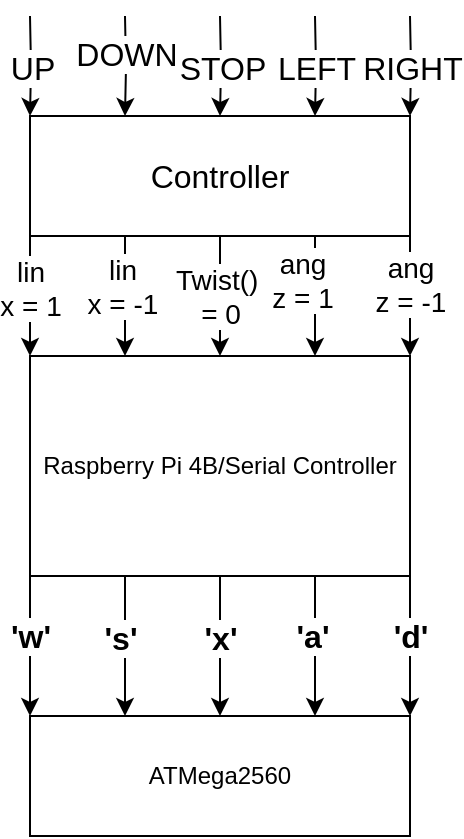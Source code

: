 <mxfile version="17.2.4" type="device"><diagram id="kyU46kTmC3kHIvg_2gA3" name="Page-1"><mxGraphModel dx="1350" dy="878" grid="1" gridSize="10" guides="1" tooltips="1" connect="1" arrows="1" fold="1" page="1" pageScale="1" pageWidth="1100" pageHeight="850" math="0" shadow="0"><root><mxCell id="0"/><mxCell id="1" parent="0"/><mxCell id="F0xjhm_zZBRBn-xwGtNe-35" style="edgeStyle=orthogonalEdgeStyle;rounded=0;orthogonalLoop=1;jettySize=auto;html=1;exitX=1;exitY=0.5;exitDx=0;exitDy=0;entryX=0.5;entryY=0;entryDx=0;entryDy=0;fontSize=14;" edge="1" parent="1" source="F0xjhm_zZBRBn-xwGtNe-1" target="F0xjhm_zZBRBn-xwGtNe-2"><mxGeometry relative="1" as="geometry"/></mxCell><mxCell id="F0xjhm_zZBRBn-xwGtNe-37" value="&lt;font style=&quot;font-size: 16px&quot;&gt;&lt;b&gt;'x'&lt;/b&gt;&lt;/font&gt;" style="edgeLabel;html=1;align=center;verticalAlign=middle;resizable=0;points=[];fontSize=14;" vertex="1" connectable="0" parent="F0xjhm_zZBRBn-xwGtNe-35"><mxGeometry x="0.271" y="1" relative="1" as="geometry"><mxPoint x="-1" y="-14" as="offset"/></mxGeometry></mxCell><mxCell id="F0xjhm_zZBRBn-xwGtNe-1" value="Raspberry Pi 4B/Serial Controller" style="rounded=0;whiteSpace=wrap;html=1;direction=south;" vertex="1" parent="1"><mxGeometry x="470" y="270" width="190" height="110" as="geometry"/></mxCell><mxCell id="F0xjhm_zZBRBn-xwGtNe-2" value="ATMega2560" style="rounded=0;whiteSpace=wrap;html=1;" vertex="1" parent="1"><mxGeometry x="470" y="450" width="190" height="60" as="geometry"/></mxCell><mxCell id="F0xjhm_zZBRBn-xwGtNe-3" value="" style="endArrow=classic;html=1;rounded=0;exitX=1;exitY=0;exitDx=0;exitDy=0;entryX=1;entryY=0;entryDx=0;entryDy=0;" edge="1" parent="1" source="F0xjhm_zZBRBn-xwGtNe-1" target="F0xjhm_zZBRBn-xwGtNe-2"><mxGeometry width="50" height="50" relative="1" as="geometry"><mxPoint x="390" y="620" as="sourcePoint"/><mxPoint x="570" y="530" as="targetPoint"/></mxGeometry></mxCell><mxCell id="F0xjhm_zZBRBn-xwGtNe-12" value="'d'" style="edgeLabel;html=1;align=center;verticalAlign=middle;resizable=0;points=[];fontSize=16;fontStyle=1" vertex="1" connectable="0" parent="F0xjhm_zZBRBn-xwGtNe-3"><mxGeometry x="-0.751" y="3" relative="1" as="geometry"><mxPoint x="-3" y="21" as="offset"/></mxGeometry></mxCell><mxCell id="F0xjhm_zZBRBn-xwGtNe-6" value="" style="endArrow=classic;html=1;rounded=0;entryX=0.75;entryY=0;entryDx=0;entryDy=0;exitX=1;exitY=0.25;exitDx=0;exitDy=0;" edge="1" parent="1" source="F0xjhm_zZBRBn-xwGtNe-1" target="F0xjhm_zZBRBn-xwGtNe-2"><mxGeometry width="50" height="50" relative="1" as="geometry"><mxPoint x="390" y="620" as="sourcePoint"/><mxPoint x="570" y="530" as="targetPoint"/></mxGeometry></mxCell><mxCell id="F0xjhm_zZBRBn-xwGtNe-11" value="'a'" style="edgeLabel;html=1;align=center;verticalAlign=middle;resizable=0;points=[];fontSize=16;fontStyle=1" vertex="1" connectable="0" parent="F0xjhm_zZBRBn-xwGtNe-6"><mxGeometry x="-0.566" y="-4" relative="1" as="geometry"><mxPoint x="2" y="15" as="offset"/></mxGeometry></mxCell><mxCell id="F0xjhm_zZBRBn-xwGtNe-7" value="" style="endArrow=classic;html=1;rounded=0;entryX=0.25;entryY=0;entryDx=0;entryDy=0;exitX=1;exitY=0.75;exitDx=0;exitDy=0;" edge="1" parent="1" source="F0xjhm_zZBRBn-xwGtNe-1" target="F0xjhm_zZBRBn-xwGtNe-2"><mxGeometry width="50" height="50" relative="1" as="geometry"><mxPoint x="480" y="590" as="sourcePoint"/><mxPoint x="570" y="530" as="targetPoint"/></mxGeometry></mxCell><mxCell id="F0xjhm_zZBRBn-xwGtNe-10" value="'s'" style="edgeLabel;html=1;align=center;verticalAlign=middle;resizable=0;points=[];fontSize=16;fontStyle=1" vertex="1" connectable="0" parent="F0xjhm_zZBRBn-xwGtNe-7"><mxGeometry x="-0.529" y="-1" relative="1" as="geometry"><mxPoint x="-2" y="14" as="offset"/></mxGeometry></mxCell><mxCell id="F0xjhm_zZBRBn-xwGtNe-8" value="" style="endArrow=classic;html=1;rounded=0;exitX=1;exitY=1;exitDx=0;exitDy=0;entryX=0;entryY=0;entryDx=0;entryDy=0;" edge="1" parent="1" source="F0xjhm_zZBRBn-xwGtNe-1" target="F0xjhm_zZBRBn-xwGtNe-2"><mxGeometry width="50" height="50" relative="1" as="geometry"><mxPoint x="30" y="640" as="sourcePoint"/><mxPoint x="570" y="530" as="targetPoint"/></mxGeometry></mxCell><mxCell id="F0xjhm_zZBRBn-xwGtNe-9" value="&lt;span style=&quot;font-size: 16px&quot;&gt;'w'&lt;/span&gt;" style="edgeLabel;html=1;align=center;verticalAlign=middle;resizable=0;points=[];fontStyle=1" vertex="1" connectable="0" parent="F0xjhm_zZBRBn-xwGtNe-8"><mxGeometry x="-0.238" y="2" relative="1" as="geometry"><mxPoint x="-2" y="3" as="offset"/></mxGeometry></mxCell><mxCell id="F0xjhm_zZBRBn-xwGtNe-34" value="Twist()&amp;nbsp;&lt;br&gt;= 0" style="edgeStyle=orthogonalEdgeStyle;rounded=0;orthogonalLoop=1;jettySize=auto;html=1;exitX=0.5;exitY=1;exitDx=0;exitDy=0;entryX=0;entryY=0.5;entryDx=0;entryDy=0;fontSize=14;" edge="1" parent="1" source="F0xjhm_zZBRBn-xwGtNe-16" target="F0xjhm_zZBRBn-xwGtNe-1"><mxGeometry relative="1" as="geometry"><mxPoint as="offset"/></mxGeometry></mxCell><mxCell id="F0xjhm_zZBRBn-xwGtNe-16" value="Controller" style="rounded=0;whiteSpace=wrap;html=1;fontSize=16;" vertex="1" parent="1"><mxGeometry x="470" y="150" width="190" height="60" as="geometry"/></mxCell><mxCell id="F0xjhm_zZBRBn-xwGtNe-19" value="" style="endArrow=classic;html=1;rounded=0;fontSize=16;exitX=0;exitY=1;exitDx=0;exitDy=0;entryX=0;entryY=1;entryDx=0;entryDy=0;exitPerimeter=0;" edge="1" parent="1" source="F0xjhm_zZBRBn-xwGtNe-16" target="F0xjhm_zZBRBn-xwGtNe-1"><mxGeometry width="50" height="50" relative="1" as="geometry"><mxPoint x="370" y="110" as="sourcePoint"/><mxPoint x="550" y="260" as="targetPoint"/></mxGeometry></mxCell><mxCell id="F0xjhm_zZBRBn-xwGtNe-23" value="&lt;font style=&quot;font-size: 14px&quot;&gt;lin&lt;br style=&quot;font-size: 14px&quot;&gt;x = 1&lt;/font&gt;" style="edgeLabel;html=1;align=center;verticalAlign=middle;resizable=0;points=[];fontSize=14;" vertex="1" connectable="0" parent="F0xjhm_zZBRBn-xwGtNe-19"><mxGeometry x="-0.424" y="-1" relative="1" as="geometry"><mxPoint x="1" y="8" as="offset"/></mxGeometry></mxCell><mxCell id="F0xjhm_zZBRBn-xwGtNe-20" value="" style="endArrow=classic;html=1;rounded=0;fontSize=16;entryX=0;entryY=0.75;entryDx=0;entryDy=0;exitX=0.25;exitY=1;exitDx=0;exitDy=0;" edge="1" parent="1" source="F0xjhm_zZBRBn-xwGtNe-16" target="F0xjhm_zZBRBn-xwGtNe-1"><mxGeometry width="50" height="50" relative="1" as="geometry"><mxPoint x="530" y="140" as="sourcePoint"/><mxPoint x="550" y="260" as="targetPoint"/></mxGeometry></mxCell><mxCell id="F0xjhm_zZBRBn-xwGtNe-24" value="lin&lt;br style=&quot;font-size: 14px&quot;&gt;x = -1" style="edgeLabel;html=1;align=center;verticalAlign=middle;resizable=0;points=[];fontSize=14;" vertex="1" connectable="0" parent="F0xjhm_zZBRBn-xwGtNe-20"><mxGeometry x="-0.569" y="4" relative="1" as="geometry"><mxPoint x="-6" y="12" as="offset"/></mxGeometry></mxCell><mxCell id="F0xjhm_zZBRBn-xwGtNe-21" value="" style="endArrow=classic;html=1;rounded=0;fontSize=16;exitX=0.75;exitY=1;exitDx=0;exitDy=0;anchorPointDirection=1;entryX=0;entryY=0.25;entryDx=0;entryDy=0;" edge="1" parent="1" source="F0xjhm_zZBRBn-xwGtNe-16" target="F0xjhm_zZBRBn-xwGtNe-1"><mxGeometry width="50" height="50" relative="1" as="geometry"><mxPoint x="650" y="170" as="sourcePoint"/><mxPoint x="600" y="300" as="targetPoint"/></mxGeometry></mxCell><mxCell id="F0xjhm_zZBRBn-xwGtNe-25" value="ang&lt;br style=&quot;font-size: 14px&quot;&gt;z = 1" style="edgeLabel;html=1;align=center;verticalAlign=middle;resizable=0;points=[];fontSize=14;" vertex="1" connectable="0" parent="F0xjhm_zZBRBn-xwGtNe-21"><mxGeometry x="-0.38" y="2" relative="1" as="geometry"><mxPoint x="-9" y="3" as="offset"/></mxGeometry></mxCell><mxCell id="F0xjhm_zZBRBn-xwGtNe-22" value="" style="endArrow=classic;html=1;rounded=0;fontSize=16;exitX=1;exitY=1;exitDx=0;exitDy=0;entryX=0;entryY=0;entryDx=0;entryDy=0;" edge="1" parent="1" source="F0xjhm_zZBRBn-xwGtNe-16" target="F0xjhm_zZBRBn-xwGtNe-1"><mxGeometry width="50" height="50" relative="1" as="geometry"><mxPoint x="660" y="180" as="sourcePoint"/><mxPoint x="550" y="260" as="targetPoint"/></mxGeometry></mxCell><mxCell id="F0xjhm_zZBRBn-xwGtNe-26" value="ang&lt;br style=&quot;font-size: 14px&quot;&gt;z = -1" style="edgeLabel;html=1;align=center;verticalAlign=middle;resizable=0;points=[];fontSize=14;" vertex="1" connectable="0" parent="F0xjhm_zZBRBn-xwGtNe-22"><mxGeometry x="-0.529" y="2" relative="1" as="geometry"><mxPoint x="-2" y="10" as="offset"/></mxGeometry></mxCell><mxCell id="F0xjhm_zZBRBn-xwGtNe-29" value="UP" style="edgeStyle=orthogonalEdgeStyle;rounded=0;orthogonalLoop=1;jettySize=auto;html=1;exitX=0;exitY=1;exitDx=0;exitDy=0;entryX=0;entryY=0;entryDx=0;entryDy=0;fontSize=16;" edge="1" parent="1" target="F0xjhm_zZBRBn-xwGtNe-16"><mxGeometry relative="1" as="geometry"><mxPoint x="470" y="100" as="sourcePoint"/></mxGeometry></mxCell><mxCell id="F0xjhm_zZBRBn-xwGtNe-30" value="DOWN" style="edgeStyle=orthogonalEdgeStyle;rounded=0;orthogonalLoop=1;jettySize=auto;html=1;exitX=0.25;exitY=1;exitDx=0;exitDy=0;entryX=0.25;entryY=0;entryDx=0;entryDy=0;fontSize=16;" edge="1" parent="1" target="F0xjhm_zZBRBn-xwGtNe-16"><mxGeometry y="-7" relative="1" as="geometry"><mxPoint x="517.5" y="100" as="sourcePoint"/><mxPoint as="offset"/></mxGeometry></mxCell><mxCell id="F0xjhm_zZBRBn-xwGtNe-31" value="STOP" style="edgeStyle=orthogonalEdgeStyle;rounded=0;orthogonalLoop=1;jettySize=auto;html=1;exitX=0.5;exitY=1;exitDx=0;exitDy=0;entryX=0.5;entryY=0;entryDx=0;entryDy=0;fontSize=16;" edge="1" parent="1" target="F0xjhm_zZBRBn-xwGtNe-16"><mxGeometry relative="1" as="geometry"><mxPoint x="565" y="100" as="sourcePoint"/></mxGeometry></mxCell><mxCell id="F0xjhm_zZBRBn-xwGtNe-32" value="LEFT" style="edgeStyle=orthogonalEdgeStyle;rounded=0;orthogonalLoop=1;jettySize=auto;html=1;exitX=0.75;exitY=1;exitDx=0;exitDy=0;entryX=0.75;entryY=0;entryDx=0;entryDy=0;fontSize=16;" edge="1" parent="1" target="F0xjhm_zZBRBn-xwGtNe-16"><mxGeometry relative="1" as="geometry"><mxPoint x="612.5" y="100" as="sourcePoint"/></mxGeometry></mxCell><mxCell id="F0xjhm_zZBRBn-xwGtNe-33" value="RIGHT" style="edgeStyle=orthogonalEdgeStyle;rounded=0;orthogonalLoop=1;jettySize=auto;html=1;exitX=1;exitY=1;exitDx=0;exitDy=0;entryX=1;entryY=0;entryDx=0;entryDy=0;fontSize=16;" edge="1" parent="1" target="F0xjhm_zZBRBn-xwGtNe-16"><mxGeometry relative="1" as="geometry"><mxPoint x="660" y="100" as="sourcePoint"/></mxGeometry></mxCell></root></mxGraphModel></diagram></mxfile>